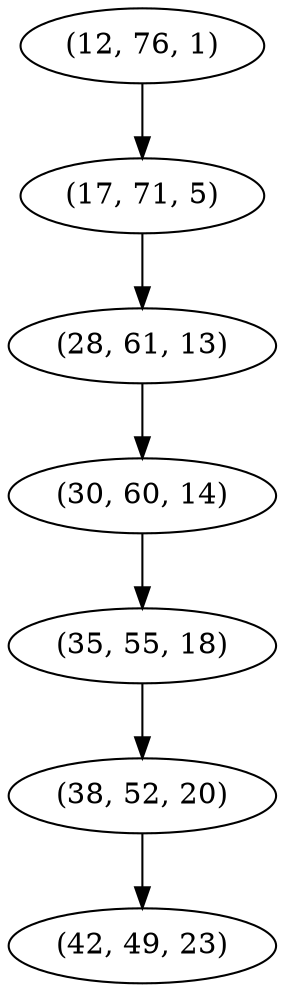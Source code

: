 digraph tree {
    "(12, 76, 1)";
    "(17, 71, 5)";
    "(28, 61, 13)";
    "(30, 60, 14)";
    "(35, 55, 18)";
    "(38, 52, 20)";
    "(42, 49, 23)";
    "(12, 76, 1)" -> "(17, 71, 5)";
    "(17, 71, 5)" -> "(28, 61, 13)";
    "(28, 61, 13)" -> "(30, 60, 14)";
    "(30, 60, 14)" -> "(35, 55, 18)";
    "(35, 55, 18)" -> "(38, 52, 20)";
    "(38, 52, 20)" -> "(42, 49, 23)";
}
